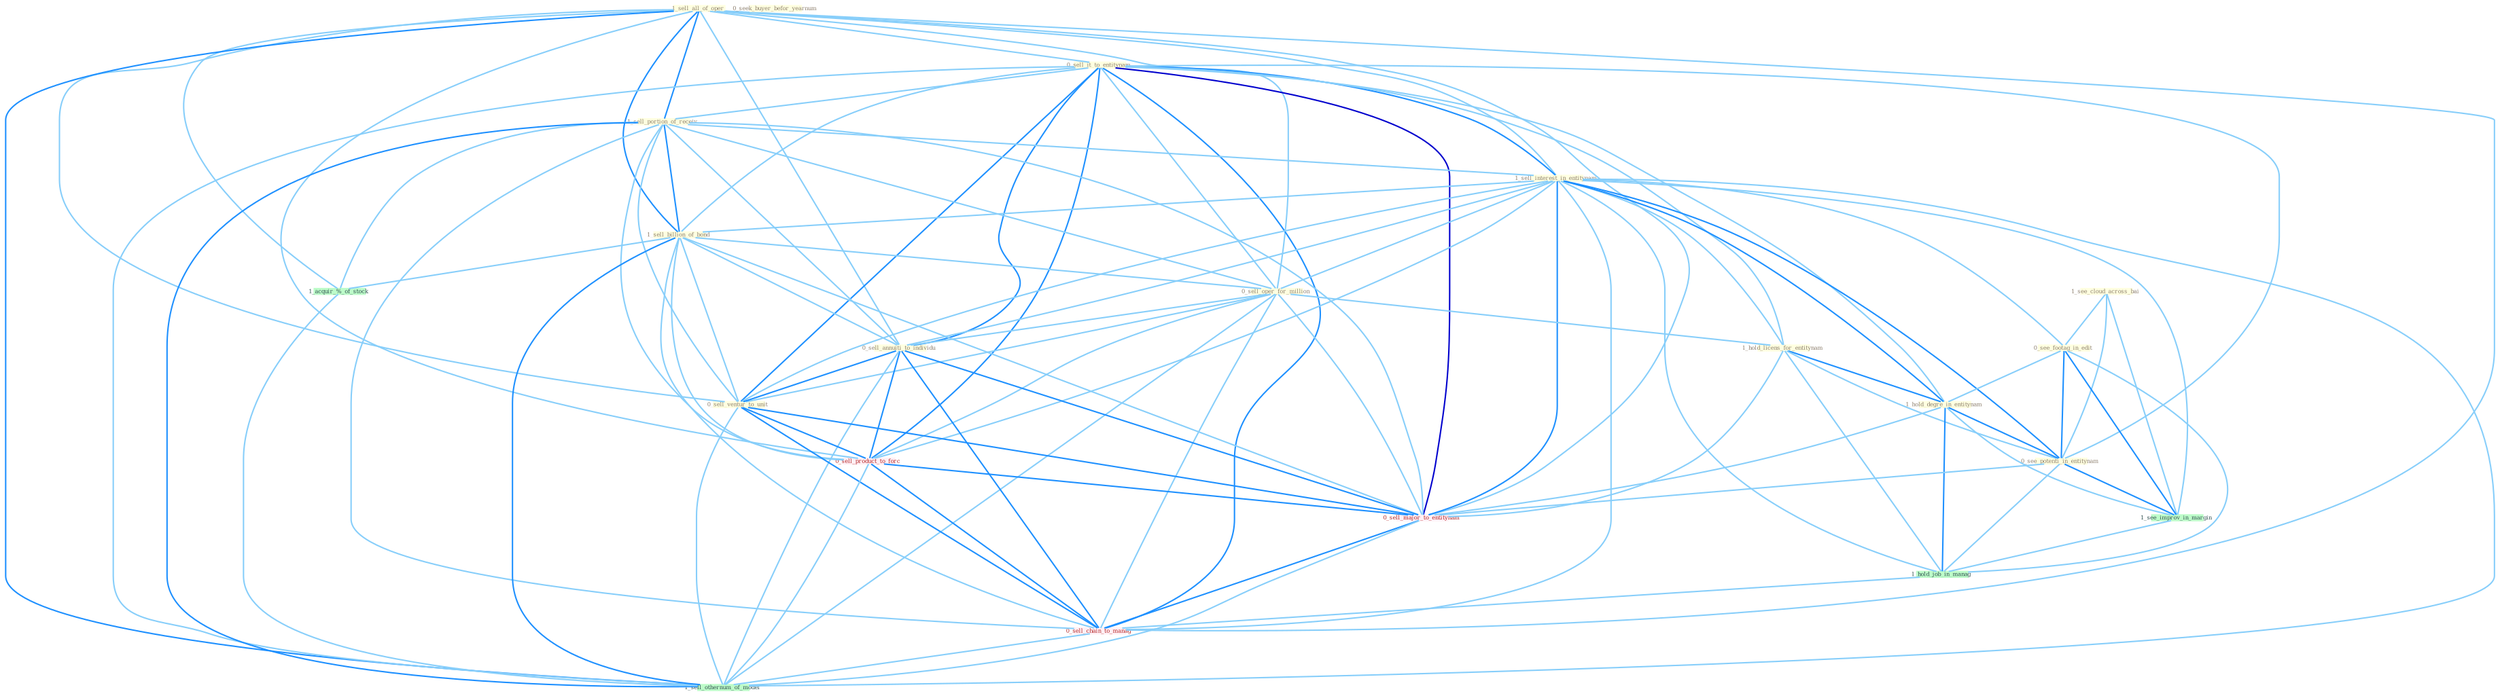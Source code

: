 Graph G{ 
    node
    [shape=polygon,style=filled,width=.5,height=.06,color="#BDFCC9",fixedsize=true,fontsize=4,
    fontcolor="#2f4f4f"];
    {node
    [color="#ffffe0", fontcolor="#8b7d6b"] "1_sell_all_of_oper " "0_sell_it_to_entitynam " "1_sell_portion_of_receiv " "1_sell_interest_in_entitynam " "1_sell_billion_of_bond " "0_sell_oper_for_million " "1_hold_licens_for_entitynam " "0_sell_annuiti_to_individu " "1_see_cloud_across_bai " "0_see_footag_in_edit " "0_sell_ventur_to_unit " "0_seek_buyer_befor_yearnum " "1_hold_degre_in_entitynam " "0_see_potenti_in_entitynam "}
{node [color="#fff0f5", fontcolor="#b22222"] "0_sell_product_to_forc " "0_sell_major_to_entitynam " "0_sell_chain_to_manag "}
edge [color="#B0E2FF"];

	"1_sell_all_of_oper " -- "0_sell_it_to_entitynam " [w="1", color="#87cefa" ];
	"1_sell_all_of_oper " -- "1_sell_portion_of_receiv " [w="2", color="#1e90ff" , len=0.8];
	"1_sell_all_of_oper " -- "1_sell_interest_in_entitynam " [w="1", color="#87cefa" ];
	"1_sell_all_of_oper " -- "1_sell_billion_of_bond " [w="2", color="#1e90ff" , len=0.8];
	"1_sell_all_of_oper " -- "0_sell_oper_for_million " [w="1", color="#87cefa" ];
	"1_sell_all_of_oper " -- "0_sell_annuiti_to_individu " [w="1", color="#87cefa" ];
	"1_sell_all_of_oper " -- "0_sell_ventur_to_unit " [w="1", color="#87cefa" ];
	"1_sell_all_of_oper " -- "1_acquir_%_of_stock " [w="1", color="#87cefa" ];
	"1_sell_all_of_oper " -- "0_sell_product_to_forc " [w="1", color="#87cefa" ];
	"1_sell_all_of_oper " -- "0_sell_major_to_entitynam " [w="1", color="#87cefa" ];
	"1_sell_all_of_oper " -- "0_sell_chain_to_manag " [w="1", color="#87cefa" ];
	"1_sell_all_of_oper " -- "1_sell_othernum_of_model " [w="2", color="#1e90ff" , len=0.8];
	"0_sell_it_to_entitynam " -- "1_sell_portion_of_receiv " [w="1", color="#87cefa" ];
	"0_sell_it_to_entitynam " -- "1_sell_interest_in_entitynam " [w="2", color="#1e90ff" , len=0.8];
	"0_sell_it_to_entitynam " -- "1_sell_billion_of_bond " [w="1", color="#87cefa" ];
	"0_sell_it_to_entitynam " -- "0_sell_oper_for_million " [w="1", color="#87cefa" ];
	"0_sell_it_to_entitynam " -- "1_hold_licens_for_entitynam " [w="1", color="#87cefa" ];
	"0_sell_it_to_entitynam " -- "0_sell_annuiti_to_individu " [w="2", color="#1e90ff" , len=0.8];
	"0_sell_it_to_entitynam " -- "0_sell_ventur_to_unit " [w="2", color="#1e90ff" , len=0.8];
	"0_sell_it_to_entitynam " -- "1_hold_degre_in_entitynam " [w="1", color="#87cefa" ];
	"0_sell_it_to_entitynam " -- "0_see_potenti_in_entitynam " [w="1", color="#87cefa" ];
	"0_sell_it_to_entitynam " -- "0_sell_product_to_forc " [w="2", color="#1e90ff" , len=0.8];
	"0_sell_it_to_entitynam " -- "0_sell_major_to_entitynam " [w="3", color="#0000cd" , len=0.6];
	"0_sell_it_to_entitynam " -- "0_sell_chain_to_manag " [w="2", color="#1e90ff" , len=0.8];
	"0_sell_it_to_entitynam " -- "1_sell_othernum_of_model " [w="1", color="#87cefa" ];
	"1_sell_portion_of_receiv " -- "1_sell_interest_in_entitynam " [w="1", color="#87cefa" ];
	"1_sell_portion_of_receiv " -- "1_sell_billion_of_bond " [w="2", color="#1e90ff" , len=0.8];
	"1_sell_portion_of_receiv " -- "0_sell_oper_for_million " [w="1", color="#87cefa" ];
	"1_sell_portion_of_receiv " -- "0_sell_annuiti_to_individu " [w="1", color="#87cefa" ];
	"1_sell_portion_of_receiv " -- "0_sell_ventur_to_unit " [w="1", color="#87cefa" ];
	"1_sell_portion_of_receiv " -- "1_acquir_%_of_stock " [w="1", color="#87cefa" ];
	"1_sell_portion_of_receiv " -- "0_sell_product_to_forc " [w="1", color="#87cefa" ];
	"1_sell_portion_of_receiv " -- "0_sell_major_to_entitynam " [w="1", color="#87cefa" ];
	"1_sell_portion_of_receiv " -- "0_sell_chain_to_manag " [w="1", color="#87cefa" ];
	"1_sell_portion_of_receiv " -- "1_sell_othernum_of_model " [w="2", color="#1e90ff" , len=0.8];
	"1_sell_interest_in_entitynam " -- "1_sell_billion_of_bond " [w="1", color="#87cefa" ];
	"1_sell_interest_in_entitynam " -- "0_sell_oper_for_million " [w="1", color="#87cefa" ];
	"1_sell_interest_in_entitynam " -- "1_hold_licens_for_entitynam " [w="1", color="#87cefa" ];
	"1_sell_interest_in_entitynam " -- "0_sell_annuiti_to_individu " [w="1", color="#87cefa" ];
	"1_sell_interest_in_entitynam " -- "0_see_footag_in_edit " [w="1", color="#87cefa" ];
	"1_sell_interest_in_entitynam " -- "0_sell_ventur_to_unit " [w="1", color="#87cefa" ];
	"1_sell_interest_in_entitynam " -- "1_hold_degre_in_entitynam " [w="2", color="#1e90ff" , len=0.8];
	"1_sell_interest_in_entitynam " -- "0_see_potenti_in_entitynam " [w="2", color="#1e90ff" , len=0.8];
	"1_sell_interest_in_entitynam " -- "1_see_improv_in_margin " [w="1", color="#87cefa" ];
	"1_sell_interest_in_entitynam " -- "1_hold_job_in_manag " [w="1", color="#87cefa" ];
	"1_sell_interest_in_entitynam " -- "0_sell_product_to_forc " [w="1", color="#87cefa" ];
	"1_sell_interest_in_entitynam " -- "0_sell_major_to_entitynam " [w="2", color="#1e90ff" , len=0.8];
	"1_sell_interest_in_entitynam " -- "0_sell_chain_to_manag " [w="1", color="#87cefa" ];
	"1_sell_interest_in_entitynam " -- "1_sell_othernum_of_model " [w="1", color="#87cefa" ];
	"1_sell_billion_of_bond " -- "0_sell_oper_for_million " [w="1", color="#87cefa" ];
	"1_sell_billion_of_bond " -- "0_sell_annuiti_to_individu " [w="1", color="#87cefa" ];
	"1_sell_billion_of_bond " -- "0_sell_ventur_to_unit " [w="1", color="#87cefa" ];
	"1_sell_billion_of_bond " -- "1_acquir_%_of_stock " [w="1", color="#87cefa" ];
	"1_sell_billion_of_bond " -- "0_sell_product_to_forc " [w="1", color="#87cefa" ];
	"1_sell_billion_of_bond " -- "0_sell_major_to_entitynam " [w="1", color="#87cefa" ];
	"1_sell_billion_of_bond " -- "0_sell_chain_to_manag " [w="1", color="#87cefa" ];
	"1_sell_billion_of_bond " -- "1_sell_othernum_of_model " [w="2", color="#1e90ff" , len=0.8];
	"0_sell_oper_for_million " -- "1_hold_licens_for_entitynam " [w="1", color="#87cefa" ];
	"0_sell_oper_for_million " -- "0_sell_annuiti_to_individu " [w="1", color="#87cefa" ];
	"0_sell_oper_for_million " -- "0_sell_ventur_to_unit " [w="1", color="#87cefa" ];
	"0_sell_oper_for_million " -- "0_sell_product_to_forc " [w="1", color="#87cefa" ];
	"0_sell_oper_for_million " -- "0_sell_major_to_entitynam " [w="1", color="#87cefa" ];
	"0_sell_oper_for_million " -- "0_sell_chain_to_manag " [w="1", color="#87cefa" ];
	"0_sell_oper_for_million " -- "1_sell_othernum_of_model " [w="1", color="#87cefa" ];
	"1_hold_licens_for_entitynam " -- "1_hold_degre_in_entitynam " [w="2", color="#1e90ff" , len=0.8];
	"1_hold_licens_for_entitynam " -- "0_see_potenti_in_entitynam " [w="1", color="#87cefa" ];
	"1_hold_licens_for_entitynam " -- "1_hold_job_in_manag " [w="1", color="#87cefa" ];
	"1_hold_licens_for_entitynam " -- "0_sell_major_to_entitynam " [w="1", color="#87cefa" ];
	"0_sell_annuiti_to_individu " -- "0_sell_ventur_to_unit " [w="2", color="#1e90ff" , len=0.8];
	"0_sell_annuiti_to_individu " -- "0_sell_product_to_forc " [w="2", color="#1e90ff" , len=0.8];
	"0_sell_annuiti_to_individu " -- "0_sell_major_to_entitynam " [w="2", color="#1e90ff" , len=0.8];
	"0_sell_annuiti_to_individu " -- "0_sell_chain_to_manag " [w="2", color="#1e90ff" , len=0.8];
	"0_sell_annuiti_to_individu " -- "1_sell_othernum_of_model " [w="1", color="#87cefa" ];
	"1_see_cloud_across_bai " -- "0_see_footag_in_edit " [w="1", color="#87cefa" ];
	"1_see_cloud_across_bai " -- "0_see_potenti_in_entitynam " [w="1", color="#87cefa" ];
	"1_see_cloud_across_bai " -- "1_see_improv_in_margin " [w="1", color="#87cefa" ];
	"0_see_footag_in_edit " -- "1_hold_degre_in_entitynam " [w="1", color="#87cefa" ];
	"0_see_footag_in_edit " -- "0_see_potenti_in_entitynam " [w="2", color="#1e90ff" , len=0.8];
	"0_see_footag_in_edit " -- "1_see_improv_in_margin " [w="2", color="#1e90ff" , len=0.8];
	"0_see_footag_in_edit " -- "1_hold_job_in_manag " [w="1", color="#87cefa" ];
	"0_sell_ventur_to_unit " -- "0_sell_product_to_forc " [w="2", color="#1e90ff" , len=0.8];
	"0_sell_ventur_to_unit " -- "0_sell_major_to_entitynam " [w="2", color="#1e90ff" , len=0.8];
	"0_sell_ventur_to_unit " -- "0_sell_chain_to_manag " [w="2", color="#1e90ff" , len=0.8];
	"0_sell_ventur_to_unit " -- "1_sell_othernum_of_model " [w="1", color="#87cefa" ];
	"1_hold_degre_in_entitynam " -- "0_see_potenti_in_entitynam " [w="2", color="#1e90ff" , len=0.8];
	"1_hold_degre_in_entitynam " -- "1_see_improv_in_margin " [w="1", color="#87cefa" ];
	"1_hold_degre_in_entitynam " -- "1_hold_job_in_manag " [w="2", color="#1e90ff" , len=0.8];
	"1_hold_degre_in_entitynam " -- "0_sell_major_to_entitynam " [w="1", color="#87cefa" ];
	"0_see_potenti_in_entitynam " -- "1_see_improv_in_margin " [w="2", color="#1e90ff" , len=0.8];
	"0_see_potenti_in_entitynam " -- "1_hold_job_in_manag " [w="1", color="#87cefa" ];
	"0_see_potenti_in_entitynam " -- "0_sell_major_to_entitynam " [w="1", color="#87cefa" ];
	"1_see_improv_in_margin " -- "1_hold_job_in_manag " [w="1", color="#87cefa" ];
	"1_acquir_%_of_stock " -- "1_sell_othernum_of_model " [w="1", color="#87cefa" ];
	"1_hold_job_in_manag " -- "0_sell_chain_to_manag " [w="1", color="#87cefa" ];
	"0_sell_product_to_forc " -- "0_sell_major_to_entitynam " [w="2", color="#1e90ff" , len=0.8];
	"0_sell_product_to_forc " -- "0_sell_chain_to_manag " [w="2", color="#1e90ff" , len=0.8];
	"0_sell_product_to_forc " -- "1_sell_othernum_of_model " [w="1", color="#87cefa" ];
	"0_sell_major_to_entitynam " -- "0_sell_chain_to_manag " [w="2", color="#1e90ff" , len=0.8];
	"0_sell_major_to_entitynam " -- "1_sell_othernum_of_model " [w="1", color="#87cefa" ];
	"0_sell_chain_to_manag " -- "1_sell_othernum_of_model " [w="1", color="#87cefa" ];
}
